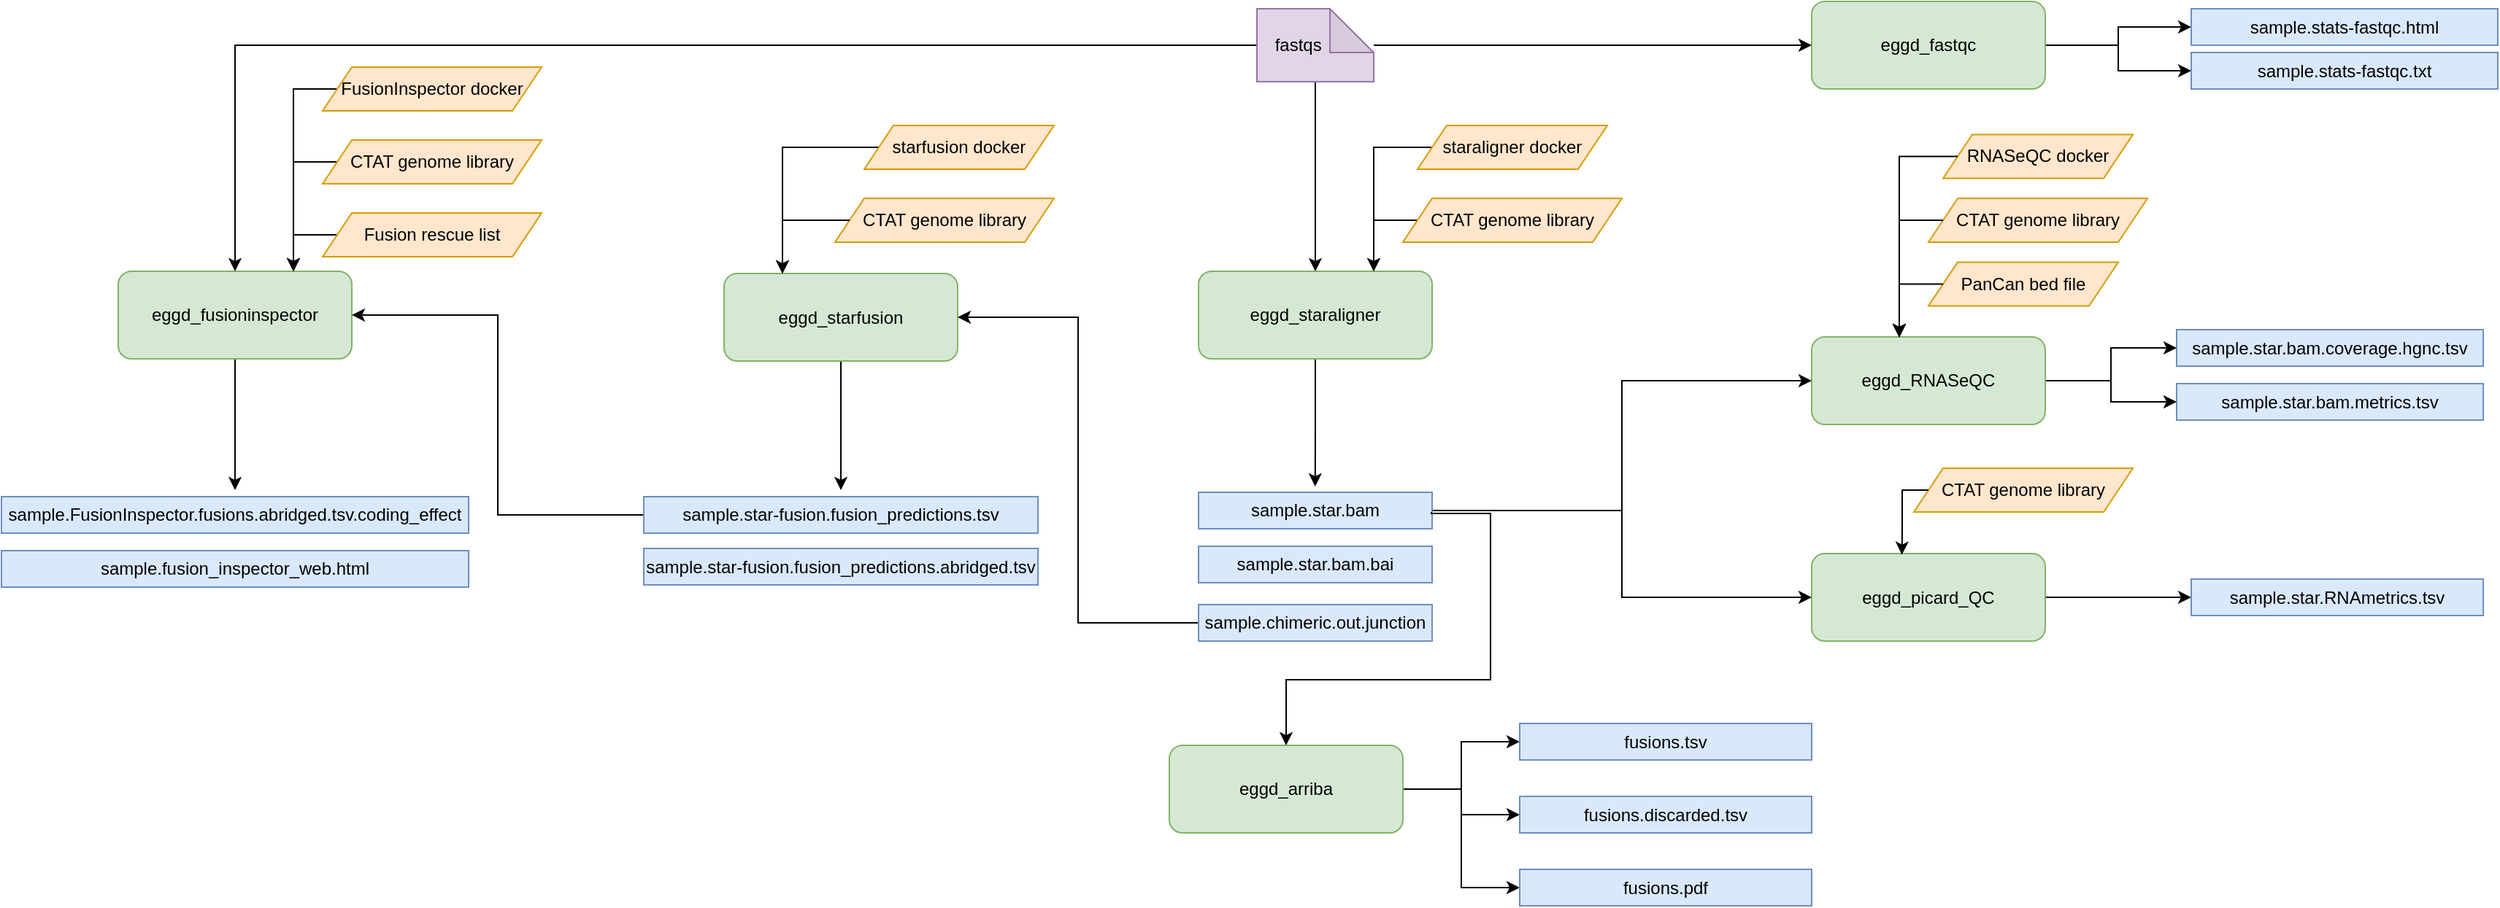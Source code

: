 <mxfile version="27.0.9">
  <diagram name="Page-1" id="74e2e168-ea6b-b213-b513-2b3c1d86103e">
    <mxGraphModel dx="2526" dy="798" grid="1" gridSize="10" guides="1" tooltips="1" connect="1" arrows="1" fold="1" page="1" pageScale="1" pageWidth="1100" pageHeight="850" background="none" math="0" shadow="0">
      <root>
        <mxCell id="0" />
        <mxCell id="1" parent="0" />
        <mxCell id="bXf2k8F-6Ps9tbT6H5dN-87" style="edgeStyle=orthogonalEdgeStyle;rounded=0;orthogonalLoop=1;jettySize=auto;html=1;" parent="1" source="bXf2k8F-6Ps9tbT6H5dN-1" edge="1">
          <mxGeometry relative="1" as="geometry">
            <mxPoint x="519.906" y="437.494" as="targetPoint" />
          </mxGeometry>
        </mxCell>
        <mxCell id="bXf2k8F-6Ps9tbT6H5dN-1" value="eggd_staraligner" style="rounded=1;whiteSpace=wrap;html=1;fillColor=#d5e8d4;strokeColor=#82b366;" parent="1" vertex="1">
          <mxGeometry x="440" y="290" width="160" height="60" as="geometry" />
        </mxCell>
        <mxCell id="bXf2k8F-6Ps9tbT6H5dN-86" style="edgeStyle=orthogonalEdgeStyle;rounded=0;orthogonalLoop=1;jettySize=auto;html=1;" parent="1" source="bXf2k8F-6Ps9tbT6H5dN-4" edge="1">
          <mxGeometry relative="1" as="geometry">
            <mxPoint x="195" y="440" as="targetPoint" />
          </mxGeometry>
        </mxCell>
        <mxCell id="bXf2k8F-6Ps9tbT6H5dN-4" value="eggd_starfusion" style="rounded=1;whiteSpace=wrap;html=1;fillColor=#d5e8d4;strokeColor=#82b366;" parent="1" vertex="1">
          <mxGeometry x="115" y="291.5" width="160" height="60" as="geometry" />
        </mxCell>
        <mxCell id="bXf2k8F-6Ps9tbT6H5dN-85" style="edgeStyle=orthogonalEdgeStyle;rounded=0;orthogonalLoop=1;jettySize=auto;html=1;" parent="1" source="bXf2k8F-6Ps9tbT6H5dN-5" edge="1">
          <mxGeometry relative="1" as="geometry">
            <mxPoint x="-220" y="440" as="targetPoint" />
          </mxGeometry>
        </mxCell>
        <mxCell id="bXf2k8F-6Ps9tbT6H5dN-5" value="eggd_fusioninspector" style="rounded=1;whiteSpace=wrap;html=1;fillColor=#d5e8d4;strokeColor=#82b366;" parent="1" vertex="1">
          <mxGeometry x="-300" y="290" width="160" height="60" as="geometry" />
        </mxCell>
        <mxCell id="bXf2k8F-6Ps9tbT6H5dN-78" style="edgeStyle=orthogonalEdgeStyle;rounded=0;orthogonalLoop=1;jettySize=auto;html=1;" parent="1" source="bXf2k8F-6Ps9tbT6H5dN-6" target="bXf2k8F-6Ps9tbT6H5dN-38" edge="1">
          <mxGeometry relative="1" as="geometry" />
        </mxCell>
        <mxCell id="bXf2k8F-6Ps9tbT6H5dN-79" style="edgeStyle=orthogonalEdgeStyle;rounded=0;orthogonalLoop=1;jettySize=auto;html=1;" parent="1" source="bXf2k8F-6Ps9tbT6H5dN-6" target="bXf2k8F-6Ps9tbT6H5dN-39" edge="1">
          <mxGeometry relative="1" as="geometry" />
        </mxCell>
        <mxCell id="bXf2k8F-6Ps9tbT6H5dN-6" value="eggd_RNASeQC" style="rounded=1;whiteSpace=wrap;html=1;fillColor=#d5e8d4;strokeColor=#82b366;" parent="1" vertex="1">
          <mxGeometry x="860" y="335" width="160" height="60" as="geometry" />
        </mxCell>
        <mxCell id="bXf2k8F-6Ps9tbT6H5dN-80" style="edgeStyle=orthogonalEdgeStyle;rounded=0;orthogonalLoop=1;jettySize=auto;html=1;" parent="1" source="bXf2k8F-6Ps9tbT6H5dN-7" target="bXf2k8F-6Ps9tbT6H5dN-40" edge="1">
          <mxGeometry relative="1" as="geometry" />
        </mxCell>
        <mxCell id="bXf2k8F-6Ps9tbT6H5dN-7" value="eggd_picard_QC" style="rounded=1;whiteSpace=wrap;html=1;fillColor=#d5e8d4;strokeColor=#82b366;" parent="1" vertex="1">
          <mxGeometry x="860" y="483.5" width="160" height="60" as="geometry" />
        </mxCell>
        <mxCell id="bXf2k8F-6Ps9tbT6H5dN-81" style="edgeStyle=orthogonalEdgeStyle;rounded=0;orthogonalLoop=1;jettySize=auto;html=1;entryX=0;entryY=0.5;entryDx=0;entryDy=0;" parent="1" source="bXf2k8F-6Ps9tbT6H5dN-8" target="bXf2k8F-6Ps9tbT6H5dN-41" edge="1">
          <mxGeometry relative="1" as="geometry" />
        </mxCell>
        <mxCell id="bXf2k8F-6Ps9tbT6H5dN-82" style="edgeStyle=orthogonalEdgeStyle;rounded=0;orthogonalLoop=1;jettySize=auto;html=1;entryX=0;entryY=0.5;entryDx=0;entryDy=0;" parent="1" source="bXf2k8F-6Ps9tbT6H5dN-8" target="bXf2k8F-6Ps9tbT6H5dN-42" edge="1">
          <mxGeometry relative="1" as="geometry" />
        </mxCell>
        <mxCell id="bXf2k8F-6Ps9tbT6H5dN-8" value="eggd_fastqc" style="rounded=1;whiteSpace=wrap;html=1;fillColor=#d5e8d4;strokeColor=#82b366;" parent="1" vertex="1">
          <mxGeometry x="860" y="105" width="160" height="60" as="geometry" />
        </mxCell>
        <mxCell id="bXf2k8F-6Ps9tbT6H5dN-13" style="edgeStyle=orthogonalEdgeStyle;rounded=0;orthogonalLoop=1;jettySize=auto;html=1;entryX=0.5;entryY=0;entryDx=0;entryDy=0;" parent="1" source="bXf2k8F-6Ps9tbT6H5dN-12" target="bXf2k8F-6Ps9tbT6H5dN-1" edge="1">
          <mxGeometry relative="1" as="geometry" />
        </mxCell>
        <mxCell id="bXf2k8F-6Ps9tbT6H5dN-14" style="edgeStyle=orthogonalEdgeStyle;rounded=0;orthogonalLoop=1;jettySize=auto;html=1;entryX=0.5;entryY=0;entryDx=0;entryDy=0;" parent="1" source="bXf2k8F-6Ps9tbT6H5dN-12" target="bXf2k8F-6Ps9tbT6H5dN-5" edge="1">
          <mxGeometry relative="1" as="geometry" />
        </mxCell>
        <mxCell id="bXf2k8F-6Ps9tbT6H5dN-15" style="edgeStyle=orthogonalEdgeStyle;rounded=0;orthogonalLoop=1;jettySize=auto;html=1;entryX=0;entryY=0.5;entryDx=0;entryDy=0;" parent="1" source="bXf2k8F-6Ps9tbT6H5dN-12" target="bXf2k8F-6Ps9tbT6H5dN-8" edge="1">
          <mxGeometry relative="1" as="geometry" />
        </mxCell>
        <mxCell id="bXf2k8F-6Ps9tbT6H5dN-12" value="fastqs&amp;nbsp; &amp;nbsp; &amp;nbsp; &amp;nbsp;" style="shape=note;whiteSpace=wrap;html=1;backgroundOutline=1;darkOpacity=0.05;fillColor=#e1d5e7;strokeColor=#9673a6;" parent="1" vertex="1">
          <mxGeometry x="480" y="110" width="80" height="50" as="geometry" />
        </mxCell>
        <mxCell id="bXf2k8F-6Ps9tbT6H5dN-22" style="edgeStyle=orthogonalEdgeStyle;rounded=0;orthogonalLoop=1;jettySize=auto;html=1;entryX=0;entryY=0.5;entryDx=0;entryDy=0;" parent="1" source="bXf2k8F-6Ps9tbT6H5dN-17" target="bXf2k8F-6Ps9tbT6H5dN-6" edge="1">
          <mxGeometry relative="1" as="geometry" />
        </mxCell>
        <mxCell id="bXf2k8F-6Ps9tbT6H5dN-23" style="edgeStyle=orthogonalEdgeStyle;rounded=0;orthogonalLoop=1;jettySize=auto;html=1;entryX=0;entryY=0.5;entryDx=0;entryDy=0;" parent="1" source="bXf2k8F-6Ps9tbT6H5dN-17" target="bXf2k8F-6Ps9tbT6H5dN-7" edge="1">
          <mxGeometry relative="1" as="geometry" />
        </mxCell>
        <mxCell id="bXf2k8F-6Ps9tbT6H5dN-17" value="sample.star.bam" style="rounded=0;whiteSpace=wrap;html=1;fillColor=#dae8fc;strokeColor=#6c8ebf;" parent="1" vertex="1">
          <mxGeometry x="440" y="441.5" width="160" height="25" as="geometry" />
        </mxCell>
        <mxCell id="bXf2k8F-6Ps9tbT6H5dN-18" value="sample.star.bam.bai" style="rounded=0;whiteSpace=wrap;html=1;fillColor=#dae8fc;strokeColor=#6c8ebf;" parent="1" vertex="1">
          <mxGeometry x="440" y="478.5" width="160" height="25" as="geometry" />
        </mxCell>
        <mxCell id="bXf2k8F-6Ps9tbT6H5dN-21" style="edgeStyle=orthogonalEdgeStyle;rounded=0;orthogonalLoop=1;jettySize=auto;html=1;entryX=1;entryY=0.5;entryDx=0;entryDy=0;" parent="1" source="bXf2k8F-6Ps9tbT6H5dN-19" target="bXf2k8F-6Ps9tbT6H5dN-4" edge="1">
          <mxGeometry relative="1" as="geometry" />
        </mxCell>
        <mxCell id="bXf2k8F-6Ps9tbT6H5dN-19" value="sample.chimeric.out.junction" style="rounded=0;whiteSpace=wrap;html=1;fillColor=#dae8fc;strokeColor=#6c8ebf;" parent="1" vertex="1">
          <mxGeometry x="440" y="518.5" width="160" height="25" as="geometry" />
        </mxCell>
        <mxCell id="bXf2k8F-6Ps9tbT6H5dN-34" style="edgeStyle=orthogonalEdgeStyle;rounded=0;orthogonalLoop=1;jettySize=auto;html=1;entryX=1;entryY=0.5;entryDx=0;entryDy=0;" parent="1" source="bXf2k8F-6Ps9tbT6H5dN-27" target="bXf2k8F-6Ps9tbT6H5dN-5" edge="1">
          <mxGeometry relative="1" as="geometry" />
        </mxCell>
        <mxCell id="bXf2k8F-6Ps9tbT6H5dN-27" value="sample.star-fusion.fusion_predictions.tsv" style="rounded=0;whiteSpace=wrap;html=1;fillColor=#dae8fc;strokeColor=#6c8ebf;" parent="1" vertex="1">
          <mxGeometry x="60" y="444.5" width="270" height="25" as="geometry" />
        </mxCell>
        <mxCell id="bXf2k8F-6Ps9tbT6H5dN-28" value="sample.star-fusion.fusion_predictions.abridged.tsv" style="rounded=0;whiteSpace=wrap;html=1;fillColor=#dae8fc;strokeColor=#6c8ebf;" parent="1" vertex="1">
          <mxGeometry x="60" y="480" width="270" height="25" as="geometry" />
        </mxCell>
        <mxCell id="bXf2k8F-6Ps9tbT6H5dN-31" value="sample.FusionInspector.fusions.abridged.tsv.coding_effect" style="rounded=0;whiteSpace=wrap;html=1;fillColor=#dae8fc;strokeColor=#6c8ebf;" parent="1" vertex="1">
          <mxGeometry x="-380" y="444.5" width="320" height="25" as="geometry" />
        </mxCell>
        <mxCell id="bXf2k8F-6Ps9tbT6H5dN-32" value="sample.fusion_inspector_web.html" style="rounded=0;whiteSpace=wrap;html=1;fillColor=#dae8fc;strokeColor=#6c8ebf;" parent="1" vertex="1">
          <mxGeometry x="-380" y="481.5" width="320" height="25" as="geometry" />
        </mxCell>
        <mxCell id="bXf2k8F-6Ps9tbT6H5dN-38" value="sample.star.bam.coverage.hgnc.tsv" style="rounded=0;whiteSpace=wrap;html=1;fillColor=#dae8fc;strokeColor=#6c8ebf;" parent="1" vertex="1">
          <mxGeometry x="1110" y="330" width="210" height="25" as="geometry" />
        </mxCell>
        <mxCell id="bXf2k8F-6Ps9tbT6H5dN-39" value="sample.star.bam.metrics.tsv" style="rounded=0;whiteSpace=wrap;html=1;fillColor=#dae8fc;strokeColor=#6c8ebf;" parent="1" vertex="1">
          <mxGeometry x="1110" y="367" width="210" height="25" as="geometry" />
        </mxCell>
        <mxCell id="bXf2k8F-6Ps9tbT6H5dN-40" value="sample.star.RNAmetrics.tsv" style="rounded=0;whiteSpace=wrap;html=1;fillColor=#dae8fc;strokeColor=#6c8ebf;" parent="1" vertex="1">
          <mxGeometry x="1120" y="501" width="200" height="25" as="geometry" />
        </mxCell>
        <mxCell id="bXf2k8F-6Ps9tbT6H5dN-41" value="sample.stats-fastqc.html" style="rounded=0;whiteSpace=wrap;html=1;fillColor=#dae8fc;strokeColor=#6c8ebf;" parent="1" vertex="1">
          <mxGeometry x="1120" y="110" width="210" height="25" as="geometry" />
        </mxCell>
        <mxCell id="bXf2k8F-6Ps9tbT6H5dN-42" value="sample.stats-fastqc.txt" style="rounded=0;whiteSpace=wrap;html=1;fillColor=#dae8fc;strokeColor=#6c8ebf;" parent="1" vertex="1">
          <mxGeometry x="1120" y="140" width="210" height="25" as="geometry" />
        </mxCell>
        <mxCell id="bXf2k8F-6Ps9tbT6H5dN-71" style="edgeStyle=orthogonalEdgeStyle;rounded=0;orthogonalLoop=1;jettySize=auto;html=1;entryX=0.25;entryY=0;entryDx=0;entryDy=0;" parent="1" source="bXf2k8F-6Ps9tbT6H5dN-43" target="bXf2k8F-6Ps9tbT6H5dN-4" edge="1">
          <mxGeometry relative="1" as="geometry">
            <Array as="points">
              <mxPoint x="155" y="205" />
            </Array>
          </mxGeometry>
        </mxCell>
        <mxCell id="bXf2k8F-6Ps9tbT6H5dN-43" value="starfusion docker" style="shape=parallelogram;perimeter=parallelogramPerimeter;whiteSpace=wrap;html=1;fixedSize=1;fillColor=#ffe6cc;strokeColor=#d79b00;" parent="1" vertex="1">
          <mxGeometry x="211" y="190" width="130" height="30" as="geometry" />
        </mxCell>
        <mxCell id="bXf2k8F-6Ps9tbT6H5dN-58" style="edgeStyle=orthogonalEdgeStyle;rounded=0;orthogonalLoop=1;jettySize=auto;html=1;" parent="1" source="bXf2k8F-6Ps9tbT6H5dN-44" edge="1">
          <mxGeometry relative="1" as="geometry">
            <mxPoint x="-180" y="290" as="targetPoint" />
          </mxGeometry>
        </mxCell>
        <mxCell id="bXf2k8F-6Ps9tbT6H5dN-44" value="FusionInspector docker" style="shape=parallelogram;perimeter=parallelogramPerimeter;whiteSpace=wrap;html=1;fixedSize=1;fillColor=#ffe6cc;strokeColor=#d79b00;" parent="1" vertex="1">
          <mxGeometry x="-160" y="150" width="150" height="30" as="geometry" />
        </mxCell>
        <mxCell id="bXf2k8F-6Ps9tbT6H5dN-66" style="edgeStyle=orthogonalEdgeStyle;rounded=0;orthogonalLoop=1;jettySize=auto;html=1;entryX=0.75;entryY=0;entryDx=0;entryDy=0;" parent="1" source="bXf2k8F-6Ps9tbT6H5dN-45" target="bXf2k8F-6Ps9tbT6H5dN-1" edge="1">
          <mxGeometry relative="1" as="geometry">
            <Array as="points">
              <mxPoint x="560" y="205" />
            </Array>
          </mxGeometry>
        </mxCell>
        <mxCell id="bXf2k8F-6Ps9tbT6H5dN-45" value="staraligner docker" style="shape=parallelogram;perimeter=parallelogramPerimeter;whiteSpace=wrap;html=1;fixedSize=1;fillColor=#ffe6cc;strokeColor=#d79b00;" parent="1" vertex="1">
          <mxGeometry x="590" y="190" width="130" height="30" as="geometry" />
        </mxCell>
        <mxCell id="bXf2k8F-6Ps9tbT6H5dN-57" style="edgeStyle=orthogonalEdgeStyle;rounded=0;orthogonalLoop=1;jettySize=auto;html=1;" parent="1" source="bXf2k8F-6Ps9tbT6H5dN-46" edge="1">
          <mxGeometry relative="1" as="geometry">
            <mxPoint x="-180" y="290" as="targetPoint" />
          </mxGeometry>
        </mxCell>
        <mxCell id="bXf2k8F-6Ps9tbT6H5dN-46" value="CTAT genome library" style="shape=parallelogram;perimeter=parallelogramPerimeter;whiteSpace=wrap;html=1;fixedSize=1;fillColor=#ffe6cc;strokeColor=#d79b00;" parent="1" vertex="1">
          <mxGeometry x="-160" y="200" width="150" height="30" as="geometry" />
        </mxCell>
        <mxCell id="bXf2k8F-6Ps9tbT6H5dN-47" value="CTAT genome library" style="shape=parallelogram;perimeter=parallelogramPerimeter;whiteSpace=wrap;html=1;fixedSize=1;fillColor=#ffe6cc;strokeColor=#d79b00;" parent="1" vertex="1">
          <mxGeometry x="191" y="240" width="150" height="30" as="geometry" />
        </mxCell>
        <mxCell id="bXf2k8F-6Ps9tbT6H5dN-65" style="edgeStyle=orthogonalEdgeStyle;rounded=0;orthogonalLoop=1;jettySize=auto;html=1;entryX=0.75;entryY=0;entryDx=0;entryDy=0;" parent="1" source="bXf2k8F-6Ps9tbT6H5dN-48" target="bXf2k8F-6Ps9tbT6H5dN-1" edge="1">
          <mxGeometry relative="1" as="geometry">
            <Array as="points">
              <mxPoint x="560" y="255" />
            </Array>
          </mxGeometry>
        </mxCell>
        <mxCell id="bXf2k8F-6Ps9tbT6H5dN-48" value="CTAT genome library" style="shape=parallelogram;perimeter=parallelogramPerimeter;whiteSpace=wrap;html=1;fixedSize=1;fillColor=#ffe6cc;strokeColor=#d79b00;" parent="1" vertex="1">
          <mxGeometry x="580" y="240" width="150" height="30" as="geometry" />
        </mxCell>
        <mxCell id="bXf2k8F-6Ps9tbT6H5dN-51" value="RNASeQC docker" style="shape=parallelogram;perimeter=parallelogramPerimeter;whiteSpace=wrap;html=1;fixedSize=1;fillColor=#ffe6cc;strokeColor=#d79b00;" parent="1" vertex="1">
          <mxGeometry x="950" y="196.25" width="130" height="30" as="geometry" />
        </mxCell>
        <mxCell id="bXf2k8F-6Ps9tbT6H5dN-52" value="CTAT genome library" style="shape=parallelogram;perimeter=parallelogramPerimeter;whiteSpace=wrap;html=1;fixedSize=1;fillColor=#ffe6cc;strokeColor=#d79b00;" parent="1" vertex="1">
          <mxGeometry x="940" y="240" width="150" height="30" as="geometry" />
        </mxCell>
        <mxCell id="bXf2k8F-6Ps9tbT6H5dN-56" style="edgeStyle=orthogonalEdgeStyle;rounded=0;orthogonalLoop=1;jettySize=auto;html=1;entryX=0.75;entryY=0;entryDx=0;entryDy=0;" parent="1" source="bXf2k8F-6Ps9tbT6H5dN-53" target="bXf2k8F-6Ps9tbT6H5dN-5" edge="1">
          <mxGeometry relative="1" as="geometry">
            <Array as="points">
              <mxPoint x="-180" y="265" />
            </Array>
          </mxGeometry>
        </mxCell>
        <mxCell id="bXf2k8F-6Ps9tbT6H5dN-53" value="Fusion rescue list" style="shape=parallelogram;perimeter=parallelogramPerimeter;whiteSpace=wrap;html=1;fixedSize=1;fillColor=#ffe6cc;strokeColor=#d79b00;" parent="1" vertex="1">
          <mxGeometry x="-160" y="250" width="150" height="30" as="geometry" />
        </mxCell>
        <mxCell id="bXf2k8F-6Ps9tbT6H5dN-54" value="PanCan bed file" style="shape=parallelogram;perimeter=parallelogramPerimeter;whiteSpace=wrap;html=1;fixedSize=1;fillColor=#ffe6cc;strokeColor=#d79b00;" parent="1" vertex="1">
          <mxGeometry x="940" y="283.75" width="130" height="30" as="geometry" />
        </mxCell>
        <mxCell id="bXf2k8F-6Ps9tbT6H5dN-55" value="CTAT genome library" style="shape=parallelogram;perimeter=parallelogramPerimeter;whiteSpace=wrap;html=1;fixedSize=1;fillColor=#ffe6cc;strokeColor=#d79b00;" parent="1" vertex="1">
          <mxGeometry x="930" y="425" width="150" height="30" as="geometry" />
        </mxCell>
        <mxCell id="bXf2k8F-6Ps9tbT6H5dN-70" style="edgeStyle=orthogonalEdgeStyle;rounded=0;orthogonalLoop=1;jettySize=auto;html=1;entryX=0.25;entryY=0;entryDx=0;entryDy=0;" parent="1" source="bXf2k8F-6Ps9tbT6H5dN-47" target="bXf2k8F-6Ps9tbT6H5dN-4" edge="1">
          <mxGeometry relative="1" as="geometry">
            <Array as="points">
              <mxPoint x="155" y="255" />
            </Array>
          </mxGeometry>
        </mxCell>
        <mxCell id="bXf2k8F-6Ps9tbT6H5dN-74" style="edgeStyle=orthogonalEdgeStyle;rounded=0;orthogonalLoop=1;jettySize=auto;html=1;" parent="1" source="bXf2k8F-6Ps9tbT6H5dN-51" target="bXf2k8F-6Ps9tbT6H5dN-6" edge="1">
          <mxGeometry relative="1" as="geometry">
            <Array as="points">
              <mxPoint x="920" y="211" />
            </Array>
          </mxGeometry>
        </mxCell>
        <mxCell id="bXf2k8F-6Ps9tbT6H5dN-75" style="edgeStyle=orthogonalEdgeStyle;rounded=0;orthogonalLoop=1;jettySize=auto;html=1;entryX=0.375;entryY=-0.001;entryDx=0;entryDy=0;entryPerimeter=0;" parent="1" source="bXf2k8F-6Ps9tbT6H5dN-52" target="bXf2k8F-6Ps9tbT6H5dN-6" edge="1">
          <mxGeometry relative="1" as="geometry">
            <Array as="points">
              <mxPoint x="920" y="255" />
            </Array>
          </mxGeometry>
        </mxCell>
        <mxCell id="bXf2k8F-6Ps9tbT6H5dN-76" style="edgeStyle=orthogonalEdgeStyle;rounded=0;orthogonalLoop=1;jettySize=auto;html=1;entryX=0.375;entryY=0.008;entryDx=0;entryDy=0;entryPerimeter=0;" parent="1" source="bXf2k8F-6Ps9tbT6H5dN-54" target="bXf2k8F-6Ps9tbT6H5dN-6" edge="1">
          <mxGeometry relative="1" as="geometry">
            <Array as="points">
              <mxPoint x="920" y="299" />
            </Array>
          </mxGeometry>
        </mxCell>
        <mxCell id="bXf2k8F-6Ps9tbT6H5dN-77" style="edgeStyle=orthogonalEdgeStyle;rounded=0;orthogonalLoop=1;jettySize=auto;html=1;entryX=0.386;entryY=0.014;entryDx=0;entryDy=0;entryPerimeter=0;" parent="1" source="bXf2k8F-6Ps9tbT6H5dN-55" target="bXf2k8F-6Ps9tbT6H5dN-7" edge="1">
          <mxGeometry relative="1" as="geometry">
            <Array as="points">
              <mxPoint x="922" y="440" />
              <mxPoint x="922" y="470" />
            </Array>
          </mxGeometry>
        </mxCell>
        <mxCell id="7JGYOxrIK30xdZjFF6Cd-11" style="edgeStyle=orthogonalEdgeStyle;rounded=0;orthogonalLoop=1;jettySize=auto;html=1;exitX=1;exitY=0.5;exitDx=0;exitDy=0;entryX=0;entryY=0.5;entryDx=0;entryDy=0;" parent="1" source="7JGYOxrIK30xdZjFF6Cd-1" target="7JGYOxrIK30xdZjFF6Cd-6" edge="1">
          <mxGeometry relative="1" as="geometry" />
        </mxCell>
        <mxCell id="7JGYOxrIK30xdZjFF6Cd-13" style="edgeStyle=orthogonalEdgeStyle;rounded=0;orthogonalLoop=1;jettySize=auto;html=1;exitX=1;exitY=0.5;exitDx=0;exitDy=0;entryX=0;entryY=0.5;entryDx=0;entryDy=0;" parent="1" source="7JGYOxrIK30xdZjFF6Cd-1" target="7JGYOxrIK30xdZjFF6Cd-8" edge="1">
          <mxGeometry relative="1" as="geometry" />
        </mxCell>
        <mxCell id="Qr1HAAtaS4DpLKiIMfV4-1" style="edgeStyle=orthogonalEdgeStyle;rounded=0;orthogonalLoop=1;jettySize=auto;html=1;exitX=1;exitY=0.5;exitDx=0;exitDy=0;entryX=0;entryY=0.5;entryDx=0;entryDy=0;" edge="1" parent="1" source="7JGYOxrIK30xdZjFF6Cd-1" target="7JGYOxrIK30xdZjFF6Cd-7">
          <mxGeometry relative="1" as="geometry" />
        </mxCell>
        <mxCell id="7JGYOxrIK30xdZjFF6Cd-1" value="eggd_arriba" style="rounded=1;whiteSpace=wrap;html=1;fillColor=#d5e8d4;strokeColor=#82b366;" parent="1" vertex="1">
          <mxGeometry x="420" y="615" width="160" height="60" as="geometry" />
        </mxCell>
        <mxCell id="7JGYOxrIK30xdZjFF6Cd-3" style="edgeStyle=orthogonalEdgeStyle;rounded=0;orthogonalLoop=1;jettySize=auto;html=1;entryX=0.5;entryY=0;entryDx=0;entryDy=0;" parent="1" target="7JGYOxrIK30xdZjFF6Cd-1" edge="1">
          <mxGeometry relative="1" as="geometry">
            <mxPoint x="599.5" y="455" as="sourcePoint" />
            <mxPoint x="540" y="600" as="targetPoint" />
            <Array as="points">
              <mxPoint x="600" y="456" />
              <mxPoint x="640" y="456" />
              <mxPoint x="640" y="570" />
              <mxPoint x="500" y="570" />
            </Array>
          </mxGeometry>
        </mxCell>
        <mxCell id="7JGYOxrIK30xdZjFF6Cd-6" value="fusions.tsv" style="rounded=0;whiteSpace=wrap;html=1;fillColor=#dae8fc;strokeColor=#6c8ebf;" parent="1" vertex="1">
          <mxGeometry x="660" y="600" width="200" height="25" as="geometry" />
        </mxCell>
        <mxCell id="7JGYOxrIK30xdZjFF6Cd-7" value="fusions.discarded.tsv" style="rounded=0;whiteSpace=wrap;html=1;fillColor=#dae8fc;strokeColor=#6c8ebf;" parent="1" vertex="1">
          <mxGeometry x="660" y="650" width="200" height="25" as="geometry" />
        </mxCell>
        <mxCell id="7JGYOxrIK30xdZjFF6Cd-8" value="fusions.pdf" style="rounded=0;whiteSpace=wrap;html=1;fillColor=#dae8fc;strokeColor=#6c8ebf;" parent="1" vertex="1">
          <mxGeometry x="660" y="700" width="200" height="25" as="geometry" />
        </mxCell>
      </root>
    </mxGraphModel>
  </diagram>
</mxfile>
